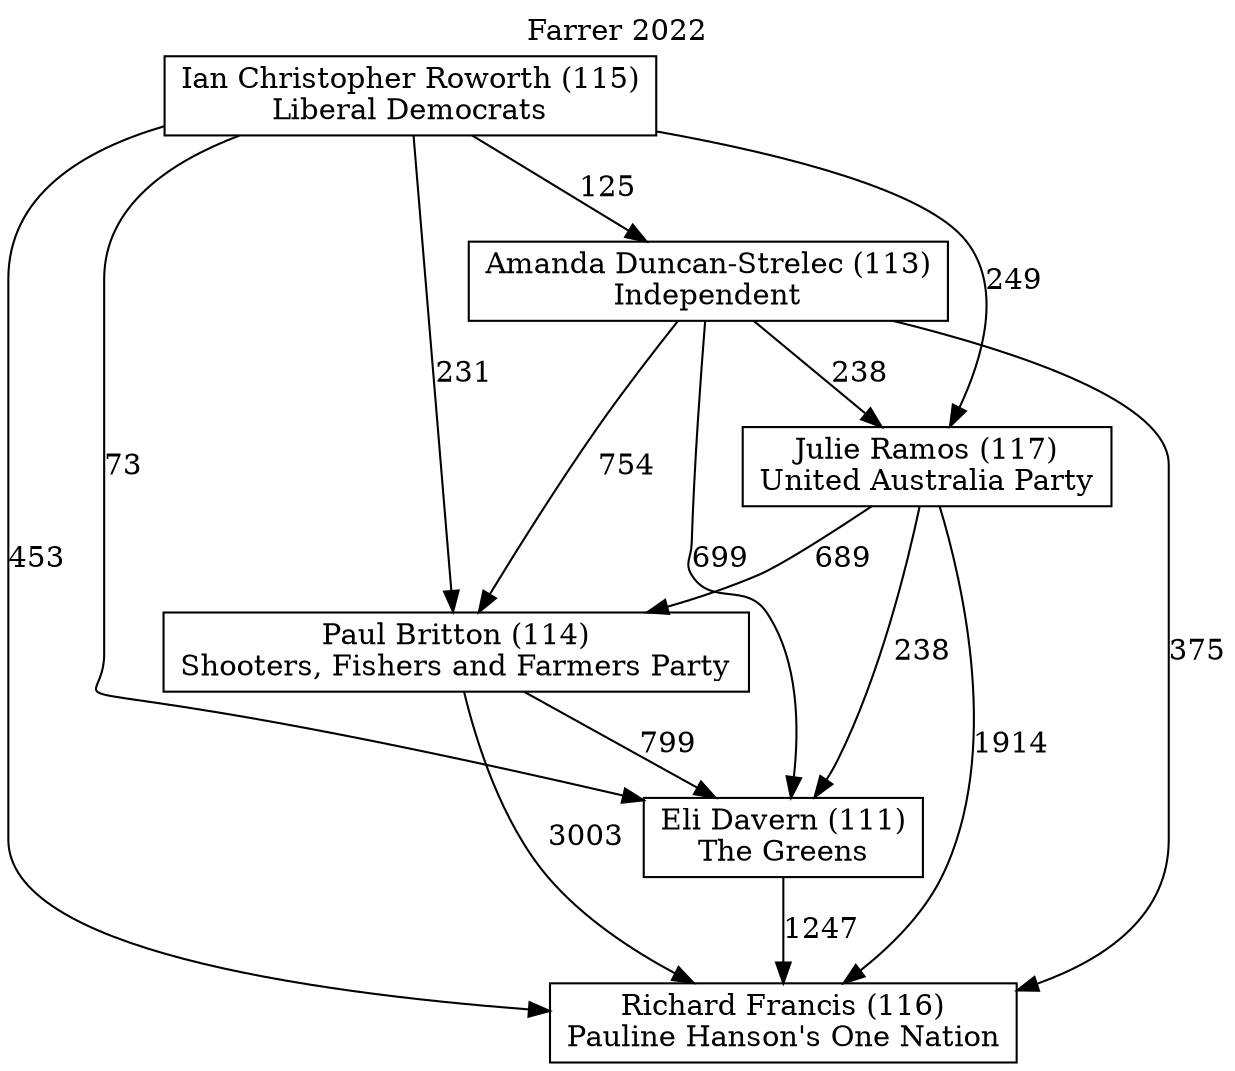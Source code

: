 // House preference flow
digraph "Richard Francis (116)_Farrer_2022" {
	graph [label="Farrer 2022" labelloc=t mclimit=2]
	node [shape=box]
	"Richard Francis (116)" [label="Richard Francis (116)
Pauline Hanson's One Nation"]
	"Eli Davern (111)" [label="Eli Davern (111)
The Greens"]
	"Paul Britton (114)" [label="Paul Britton (114)
Shooters, Fishers and Farmers Party"]
	"Julie Ramos (117)" [label="Julie Ramos (117)
United Australia Party"]
	"Amanda Duncan-Strelec (113)" [label="Amanda Duncan-Strelec (113)
Independent"]
	"Ian Christopher Roworth (115)" [label="Ian Christopher Roworth (115)
Liberal Democrats"]
	"Eli Davern (111)" -> "Richard Francis (116)" [label=1247]
	"Paul Britton (114)" -> "Eli Davern (111)" [label=799]
	"Julie Ramos (117)" -> "Paul Britton (114)" [label=689]
	"Amanda Duncan-Strelec (113)" -> "Julie Ramos (117)" [label=238]
	"Ian Christopher Roworth (115)" -> "Amanda Duncan-Strelec (113)" [label=125]
	"Paul Britton (114)" -> "Richard Francis (116)" [label=3003]
	"Julie Ramos (117)" -> "Richard Francis (116)" [label=1914]
	"Amanda Duncan-Strelec (113)" -> "Richard Francis (116)" [label=375]
	"Ian Christopher Roworth (115)" -> "Richard Francis (116)" [label=453]
	"Ian Christopher Roworth (115)" -> "Julie Ramos (117)" [label=249]
	"Amanda Duncan-Strelec (113)" -> "Paul Britton (114)" [label=754]
	"Ian Christopher Roworth (115)" -> "Paul Britton (114)" [label=231]
	"Julie Ramos (117)" -> "Eli Davern (111)" [label=238]
	"Amanda Duncan-Strelec (113)" -> "Eli Davern (111)" [label=699]
	"Ian Christopher Roworth (115)" -> "Eli Davern (111)" [label=73]
}
